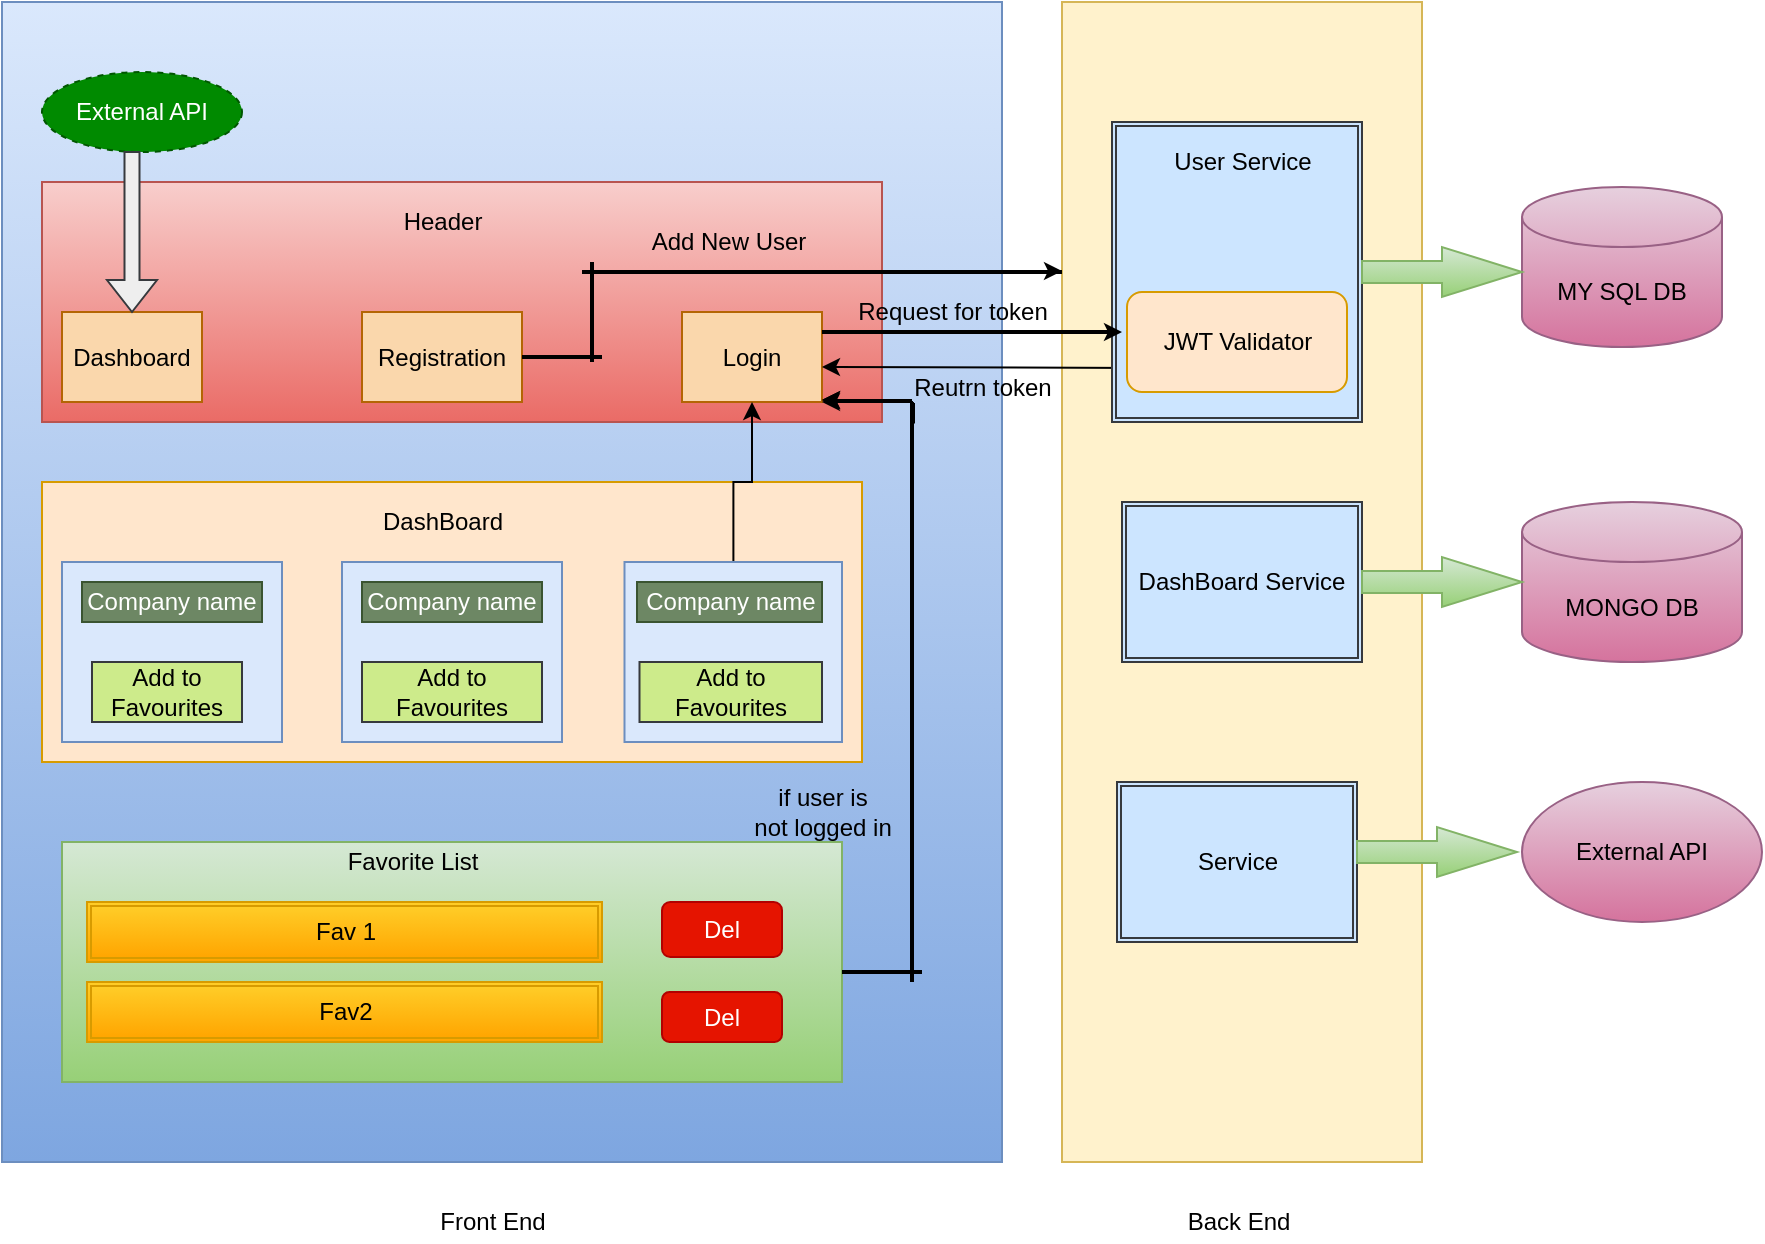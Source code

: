 <mxfile version="14.0.3" type="github">
  <diagram id="R2lEEEUBdFMjLlhIrx00" name="Page-1">
    <mxGraphModel dx="868" dy="423" grid="1" gridSize="10" guides="1" tooltips="1" connect="1" arrows="1" fold="1" page="1" pageScale="1" pageWidth="850" pageHeight="1100" math="0" shadow="0" extFonts="Permanent Marker^https://fonts.googleapis.com/css?family=Permanent+Marker">
      <root>
        <mxCell id="0" />
        <mxCell id="1" parent="0" />
        <mxCell id="_NPCcW1G6a9Sd7CFtrxQ-1" value="" style="rounded=0;whiteSpace=wrap;html=1;fillColor=#dae8fc;strokeColor=#6c8ebf;gradientColor=#7ea6e0;" vertex="1" parent="1">
          <mxGeometry x="30" y="120" width="500" height="580" as="geometry" />
        </mxCell>
        <mxCell id="_NPCcW1G6a9Sd7CFtrxQ-2" value="" style="rounded=0;whiteSpace=wrap;html=1;fillColor=#f8cecc;strokeColor=#b85450;gradientColor=#ea6b66;" vertex="1" parent="1">
          <mxGeometry x="50" y="210" width="420" height="120" as="geometry" />
        </mxCell>
        <mxCell id="_NPCcW1G6a9Sd7CFtrxQ-3" value="Header" style="text;html=1;align=center;verticalAlign=middle;resizable=0;points=[];autosize=1;" vertex="1" parent="1">
          <mxGeometry x="225" y="220" width="50" height="20" as="geometry" />
        </mxCell>
        <mxCell id="_NPCcW1G6a9Sd7CFtrxQ-4" value="Login" style="rounded=0;whiteSpace=wrap;html=1;fillColor=#fad7ac;strokeColor=#b46504;" vertex="1" parent="1">
          <mxGeometry x="370" y="275" width="70" height="45" as="geometry" />
        </mxCell>
        <mxCell id="_NPCcW1G6a9Sd7CFtrxQ-5" value="Registration" style="rounded=0;whiteSpace=wrap;html=1;fillColor=#fad7ac;strokeColor=#b46504;" vertex="1" parent="1">
          <mxGeometry x="210" y="275" width="80" height="45" as="geometry" />
        </mxCell>
        <mxCell id="_NPCcW1G6a9Sd7CFtrxQ-6" value="Dashboard" style="rounded=0;whiteSpace=wrap;html=1;fillColor=#fad7ac;strokeColor=#b46504;" vertex="1" parent="1">
          <mxGeometry x="60" y="275" width="70" height="45" as="geometry" />
        </mxCell>
        <mxCell id="_NPCcW1G6a9Sd7CFtrxQ-11" value="" style="rounded=0;whiteSpace=wrap;html=1;fillColor=#ffe6cc;strokeColor=#d79b00;" vertex="1" parent="1">
          <mxGeometry x="50" y="360" width="410" height="140" as="geometry" />
        </mxCell>
        <mxCell id="_NPCcW1G6a9Sd7CFtrxQ-13" value="DashBoard" style="text;html=1;align=center;verticalAlign=middle;resizable=0;points=[];autosize=1;" vertex="1" parent="1">
          <mxGeometry x="210" y="370" width="80" height="20" as="geometry" />
        </mxCell>
        <mxCell id="_NPCcW1G6a9Sd7CFtrxQ-14" value="" style="rounded=0;whiteSpace=wrap;html=1;fillColor=#dae8fc;strokeColor=#6c8ebf;" vertex="1" parent="1">
          <mxGeometry x="60" y="400" width="110" height="90" as="geometry" />
        </mxCell>
        <mxCell id="_NPCcW1G6a9Sd7CFtrxQ-15" value="" style="rounded=0;whiteSpace=wrap;html=1;fillColor=#dae8fc;strokeColor=#6c8ebf;" vertex="1" parent="1">
          <mxGeometry x="200" y="400" width="110" height="90" as="geometry" />
        </mxCell>
        <mxCell id="_NPCcW1G6a9Sd7CFtrxQ-93" value="" style="edgeStyle=orthogonalEdgeStyle;rounded=0;orthogonalLoop=1;jettySize=auto;html=1;" edge="1" parent="1" source="_NPCcW1G6a9Sd7CFtrxQ-16" target="_NPCcW1G6a9Sd7CFtrxQ-4">
          <mxGeometry relative="1" as="geometry" />
        </mxCell>
        <mxCell id="_NPCcW1G6a9Sd7CFtrxQ-16" value="" style="rounded=0;whiteSpace=wrap;html=1;fillColor=#dae8fc;strokeColor=#6c8ebf;" vertex="1" parent="1">
          <mxGeometry x="341.25" y="400" width="108.75" height="90" as="geometry" />
        </mxCell>
        <mxCell id="_NPCcW1G6a9Sd7CFtrxQ-17" value="Company name" style="rounded=0;whiteSpace=wrap;html=1;fillColor=#6d8764;strokeColor=#3A5431;fontColor=#ffffff;" vertex="1" parent="1">
          <mxGeometry x="70" y="410" width="90" height="20" as="geometry" />
        </mxCell>
        <mxCell id="_NPCcW1G6a9Sd7CFtrxQ-18" value="Company name" style="rounded=0;whiteSpace=wrap;html=1;fillColor=#6d8764;strokeColor=#3A5431;fontColor=#ffffff;" vertex="1" parent="1">
          <mxGeometry x="210" y="410" width="90" height="20" as="geometry" />
        </mxCell>
        <mxCell id="_NPCcW1G6a9Sd7CFtrxQ-19" value="Company name" style="rounded=0;whiteSpace=wrap;html=1;fillColor=#6d8764;strokeColor=#3A5431;fontColor=#ffffff;" vertex="1" parent="1">
          <mxGeometry x="347.5" y="410" width="92.5" height="20" as="geometry" />
        </mxCell>
        <mxCell id="_NPCcW1G6a9Sd7CFtrxQ-20" value="Add to Favourites" style="rounded=0;whiteSpace=wrap;html=1;fillColor=#cdeb8b;strokeColor=#36393d;" vertex="1" parent="1">
          <mxGeometry x="75" y="450" width="75" height="30" as="geometry" />
        </mxCell>
        <mxCell id="_NPCcW1G6a9Sd7CFtrxQ-21" value="Add to Favourites" style="rounded=0;whiteSpace=wrap;html=1;fillColor=#cdeb8b;strokeColor=#36393d;" vertex="1" parent="1">
          <mxGeometry x="210" y="450" width="90" height="30" as="geometry" />
        </mxCell>
        <mxCell id="_NPCcW1G6a9Sd7CFtrxQ-22" value="Add to Favourites" style="rounded=0;whiteSpace=wrap;html=1;fillColor=#cdeb8b;strokeColor=#36393d;" vertex="1" parent="1">
          <mxGeometry x="348.75" y="450" width="91.25" height="30" as="geometry" />
        </mxCell>
        <mxCell id="_NPCcW1G6a9Sd7CFtrxQ-28" value="" style="rounded=0;whiteSpace=wrap;html=1;fillColor=#d5e8d4;strokeColor=#82b366;gradientColor=#97d077;" vertex="1" parent="1">
          <mxGeometry x="60" y="540" width="390" height="120" as="geometry" />
        </mxCell>
        <mxCell id="_NPCcW1G6a9Sd7CFtrxQ-44" value="" style="line;strokeWidth=2;html=1;" vertex="1" parent="1">
          <mxGeometry x="450" y="600" width="40" height="10" as="geometry" />
        </mxCell>
        <mxCell id="_NPCcW1G6a9Sd7CFtrxQ-47" style="edgeStyle=orthogonalEdgeStyle;rounded=0;orthogonalLoop=1;jettySize=auto;html=1;exitX=0.037;exitY=0.4;exitDx=0;exitDy=0;exitPerimeter=0;entryX=1;entryY=1;entryDx=0;entryDy=0;" edge="1" parent="1" source="_NPCcW1G6a9Sd7CFtrxQ-45" target="_NPCcW1G6a9Sd7CFtrxQ-4">
          <mxGeometry relative="1" as="geometry">
            <Array as="points">
              <mxPoint x="485" y="321" />
              <mxPoint x="485" y="320" />
            </Array>
          </mxGeometry>
        </mxCell>
        <mxCell id="_NPCcW1G6a9Sd7CFtrxQ-45" value="" style="line;strokeWidth=2;direction=south;html=1;" vertex="1" parent="1">
          <mxGeometry x="480" y="320" width="10" height="290" as="geometry" />
        </mxCell>
        <mxCell id="_NPCcW1G6a9Sd7CFtrxQ-48" value="if user is &lt;br&gt;not logged in" style="text;html=1;align=center;verticalAlign=middle;resizable=0;points=[];autosize=1;" vertex="1" parent="1">
          <mxGeometry x="400" y="510" width="80" height="30" as="geometry" />
        </mxCell>
        <mxCell id="_NPCcW1G6a9Sd7CFtrxQ-49" value="Favorite List" style="text;html=1;align=center;verticalAlign=middle;resizable=0;points=[];autosize=1;" vertex="1" parent="1">
          <mxGeometry x="195" y="540" width="80" height="20" as="geometry" />
        </mxCell>
        <mxCell id="_NPCcW1G6a9Sd7CFtrxQ-51" value="Fav 1" style="shape=ext;double=1;rounded=0;whiteSpace=wrap;html=1;gradientColor=#ffa500;fillColor=#ffcd28;strokeColor=#d79b00;" vertex="1" parent="1">
          <mxGeometry x="72.5" y="570" width="257.5" height="30" as="geometry" />
        </mxCell>
        <mxCell id="_NPCcW1G6a9Sd7CFtrxQ-52" value="Fav2" style="shape=ext;double=1;rounded=0;whiteSpace=wrap;html=1;gradientColor=#ffa500;fillColor=#ffcd28;strokeColor=#d79b00;" vertex="1" parent="1">
          <mxGeometry x="72.5" y="610" width="257.5" height="30" as="geometry" />
        </mxCell>
        <mxCell id="_NPCcW1G6a9Sd7CFtrxQ-53" value="Del" style="rounded=1;whiteSpace=wrap;html=1;fillColor=#e51400;strokeColor=#B20000;fontColor=#ffffff;" vertex="1" parent="1">
          <mxGeometry x="360" y="570" width="60" height="27.5" as="geometry" />
        </mxCell>
        <mxCell id="_NPCcW1G6a9Sd7CFtrxQ-54" value="Del" style="rounded=1;whiteSpace=wrap;html=1;fillColor=#e51400;strokeColor=#B20000;fontColor=#ffffff;" vertex="1" parent="1">
          <mxGeometry x="360" y="615" width="60" height="25" as="geometry" />
        </mxCell>
        <mxCell id="_NPCcW1G6a9Sd7CFtrxQ-55" value="" style="rounded=0;whiteSpace=wrap;html=1;fillColor=#fff2cc;strokeColor=#d6b656;" vertex="1" parent="1">
          <mxGeometry x="560" y="120" width="180" height="580" as="geometry" />
        </mxCell>
        <mxCell id="_NPCcW1G6a9Sd7CFtrxQ-56" value="" style="line;strokeWidth=2;html=1;" vertex="1" parent="1">
          <mxGeometry x="440" y="280" width="150" height="10" as="geometry" />
        </mxCell>
        <mxCell id="_NPCcW1G6a9Sd7CFtrxQ-58" value="" style="line;strokeWidth=2;html=1;" vertex="1" parent="1">
          <mxGeometry x="290" y="292.5" width="40" height="10" as="geometry" />
        </mxCell>
        <mxCell id="_NPCcW1G6a9Sd7CFtrxQ-59" value="" style="line;strokeWidth=2;direction=south;html=1;" vertex="1" parent="1">
          <mxGeometry x="320" y="250" width="10" height="50" as="geometry" />
        </mxCell>
        <mxCell id="_NPCcW1G6a9Sd7CFtrxQ-60" value="" style="line;strokeWidth=2;html=1;" vertex="1" parent="1">
          <mxGeometry x="320" y="250" width="240" height="10" as="geometry" />
        </mxCell>
        <mxCell id="_NPCcW1G6a9Sd7CFtrxQ-62" value="Add New User" style="text;html=1;align=center;verticalAlign=middle;resizable=0;points=[];autosize=1;" vertex="1" parent="1">
          <mxGeometry x="347.5" y="230" width="90" height="20" as="geometry" />
        </mxCell>
        <mxCell id="_NPCcW1G6a9Sd7CFtrxQ-63" style="edgeStyle=orthogonalEdgeStyle;rounded=0;orthogonalLoop=1;jettySize=auto;html=1;exitX=0;exitY=0.5;exitDx=0;exitDy=0;exitPerimeter=0;" edge="1" parent="1">
          <mxGeometry relative="1" as="geometry">
            <mxPoint x="515" y="254.5" as="sourcePoint" />
            <mxPoint x="560" y="254.5" as="targetPoint" />
            <Array as="points">
              <mxPoint x="535" y="254.5" />
              <mxPoint x="535" y="254.5" />
            </Array>
          </mxGeometry>
        </mxCell>
        <mxCell id="_NPCcW1G6a9Sd7CFtrxQ-66" style="edgeStyle=orthogonalEdgeStyle;rounded=0;orthogonalLoop=1;jettySize=auto;html=1;exitX=0;exitY=0.5;exitDx=0;exitDy=0;exitPerimeter=0;" edge="1" parent="1">
          <mxGeometry relative="1" as="geometry">
            <mxPoint x="485" y="319" as="sourcePoint" />
            <mxPoint x="440" y="319" as="targetPoint" />
            <Array as="points">
              <mxPoint x="469" y="319" />
              <mxPoint x="469" y="319" />
            </Array>
          </mxGeometry>
        </mxCell>
        <mxCell id="_NPCcW1G6a9Sd7CFtrxQ-68" value="Request for token" style="text;html=1;align=center;verticalAlign=middle;resizable=0;points=[];autosize=1;" vertex="1" parent="1">
          <mxGeometry x="450" y="265" width="110" height="20" as="geometry" />
        </mxCell>
        <mxCell id="_NPCcW1G6a9Sd7CFtrxQ-69" style="edgeStyle=orthogonalEdgeStyle;rounded=0;orthogonalLoop=1;jettySize=auto;html=1;exitX=0;exitY=0.5;exitDx=0;exitDy=0;exitPerimeter=0;" edge="1" parent="1">
          <mxGeometry relative="1" as="geometry">
            <mxPoint x="485" y="319" as="sourcePoint" />
            <mxPoint x="440" y="319" as="targetPoint" />
            <Array as="points">
              <mxPoint x="469.38" y="319.5" />
              <mxPoint x="469.38" y="319.5" />
            </Array>
          </mxGeometry>
        </mxCell>
        <mxCell id="_NPCcW1G6a9Sd7CFtrxQ-70" style="edgeStyle=orthogonalEdgeStyle;rounded=0;orthogonalLoop=1;jettySize=auto;html=1;exitX=0.008;exitY=0.944;exitDx=0;exitDy=0;exitPerimeter=0;" edge="1" parent="1" source="_NPCcW1G6a9Sd7CFtrxQ-75">
          <mxGeometry relative="1" as="geometry">
            <mxPoint x="485" y="302.5" as="sourcePoint" />
            <mxPoint x="440" y="302.5" as="targetPoint" />
            <Array as="points">
              <mxPoint x="586" y="303" />
              <mxPoint x="600" y="303" />
            </Array>
          </mxGeometry>
        </mxCell>
        <mxCell id="_NPCcW1G6a9Sd7CFtrxQ-75" value="" style="shape=ext;double=1;rounded=0;whiteSpace=wrap;html=1;fillColor=#cce5ff;strokeColor=#36393d;" vertex="1" parent="1">
          <mxGeometry x="585" y="180" width="125" height="150" as="geometry" />
        </mxCell>
        <mxCell id="_NPCcW1G6a9Sd7CFtrxQ-76" value="User Service" style="text;html=1;align=center;verticalAlign=middle;resizable=0;points=[];autosize=1;" vertex="1" parent="1">
          <mxGeometry x="610" y="190" width="80" height="20" as="geometry" />
        </mxCell>
        <mxCell id="_NPCcW1G6a9Sd7CFtrxQ-78" style="edgeStyle=orthogonalEdgeStyle;rounded=0;orthogonalLoop=1;jettySize=auto;html=1;exitX=0;exitY=0.5;exitDx=0;exitDy=0;exitPerimeter=0;" edge="1" parent="1">
          <mxGeometry relative="1" as="geometry">
            <mxPoint x="540" y="285" as="sourcePoint" />
            <mxPoint x="590" y="285" as="targetPoint" />
            <Array as="points">
              <mxPoint x="569.38" y="285.5" />
              <mxPoint x="569.38" y="285.5" />
            </Array>
          </mxGeometry>
        </mxCell>
        <mxCell id="_NPCcW1G6a9Sd7CFtrxQ-79" value="Reutrn token" style="text;html=1;align=center;verticalAlign=middle;resizable=0;points=[];autosize=1;" vertex="1" parent="1">
          <mxGeometry x="480" y="302.5" width="80" height="20" as="geometry" />
        </mxCell>
        <mxCell id="_NPCcW1G6a9Sd7CFtrxQ-81" value="JWT Validator" style="rounded=1;whiteSpace=wrap;html=1;fillColor=#ffe6cc;strokeColor=#d79b00;" vertex="1" parent="1">
          <mxGeometry x="592.5" y="265" width="110" height="50" as="geometry" />
        </mxCell>
        <mxCell id="_NPCcW1G6a9Sd7CFtrxQ-82" value="DashBoard Service" style="shape=ext;double=1;rounded=0;whiteSpace=wrap;html=1;fillColor=#cce5ff;strokeColor=#36393d;" vertex="1" parent="1">
          <mxGeometry x="590" y="370" width="120" height="80" as="geometry" />
        </mxCell>
        <mxCell id="_NPCcW1G6a9Sd7CFtrxQ-83" value="Service" style="shape=ext;double=1;rounded=0;whiteSpace=wrap;html=1;fillColor=#cce5ff;strokeColor=#36393d;" vertex="1" parent="1">
          <mxGeometry x="587.5" y="510" width="120" height="80" as="geometry" />
        </mxCell>
        <mxCell id="_NPCcW1G6a9Sd7CFtrxQ-84" value="MY SQL DB" style="shape=cylinder3;whiteSpace=wrap;html=1;boundedLbl=1;backgroundOutline=1;size=15;gradientColor=#d5739d;fillColor=#e6d0de;strokeColor=#996185;" vertex="1" parent="1">
          <mxGeometry x="790" y="212.5" width="100" height="80" as="geometry" />
        </mxCell>
        <mxCell id="_NPCcW1G6a9Sd7CFtrxQ-85" value="MONGO DB" style="shape=cylinder3;whiteSpace=wrap;html=1;boundedLbl=1;backgroundOutline=1;size=15;gradientColor=#d5739d;fillColor=#e6d0de;strokeColor=#996185;" vertex="1" parent="1">
          <mxGeometry x="790" y="370" width="110" height="80" as="geometry" />
        </mxCell>
        <mxCell id="_NPCcW1G6a9Sd7CFtrxQ-86" value="External API" style="ellipse;whiteSpace=wrap;html=1;gradientColor=#d5739d;fillColor=#e6d0de;strokeColor=#996185;" vertex="1" parent="1">
          <mxGeometry x="790" y="510" width="120" height="70" as="geometry" />
        </mxCell>
        <mxCell id="_NPCcW1G6a9Sd7CFtrxQ-87" value="" style="shape=singleArrow;whiteSpace=wrap;html=1;arrowWidth=0.44;arrowSize=0.5;gradientColor=#97d077;fillColor=#d5e8d4;strokeColor=#82b366;" vertex="1" parent="1">
          <mxGeometry x="710" y="242.5" width="80" height="25" as="geometry" />
        </mxCell>
        <mxCell id="_NPCcW1G6a9Sd7CFtrxQ-88" value="" style="shape=singleArrow;whiteSpace=wrap;html=1;arrowWidth=0.44;arrowSize=0.5;gradientColor=#97d077;fillColor=#d5e8d4;strokeColor=#82b366;" vertex="1" parent="1">
          <mxGeometry x="710" y="397.5" width="80" height="25" as="geometry" />
        </mxCell>
        <mxCell id="_NPCcW1G6a9Sd7CFtrxQ-89" value="" style="shape=singleArrow;whiteSpace=wrap;html=1;arrowWidth=0.44;arrowSize=0.5;gradientColor=#97d077;fillColor=#d5e8d4;strokeColor=#82b366;" vertex="1" parent="1">
          <mxGeometry x="707.5" y="532.5" width="80" height="25" as="geometry" />
        </mxCell>
        <mxCell id="_NPCcW1G6a9Sd7CFtrxQ-90" value="External API" style="ellipse;whiteSpace=wrap;html=1;align=center;dashed=1;fillColor=#008a00;strokeColor=#005700;fontColor=#ffffff;" vertex="1" parent="1">
          <mxGeometry x="50" y="155" width="100" height="40" as="geometry" />
        </mxCell>
        <mxCell id="_NPCcW1G6a9Sd7CFtrxQ-92" value="" style="shape=singleArrow;direction=south;whiteSpace=wrap;html=1;fillColor=#eeeeee;strokeColor=#36393d;" vertex="1" parent="1">
          <mxGeometry x="82.5" y="195" width="25" height="80" as="geometry" />
        </mxCell>
        <mxCell id="_NPCcW1G6a9Sd7CFtrxQ-94" value="Front End" style="text;html=1;align=center;verticalAlign=middle;resizable=0;points=[];autosize=1;" vertex="1" parent="1">
          <mxGeometry x="240" y="720" width="70" height="20" as="geometry" />
        </mxCell>
        <mxCell id="_NPCcW1G6a9Sd7CFtrxQ-95" value="Back End" style="text;html=1;align=center;verticalAlign=middle;resizable=0;points=[];autosize=1;" vertex="1" parent="1">
          <mxGeometry x="612.5" y="720" width="70" height="20" as="geometry" />
        </mxCell>
      </root>
    </mxGraphModel>
  </diagram>
</mxfile>
